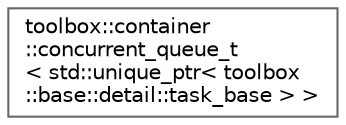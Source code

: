 digraph "Graphical Class Hierarchy"
{
 // LATEX_PDF_SIZE
  bgcolor="transparent";
  edge [fontname=Helvetica,fontsize=10,labelfontname=Helvetica,labelfontsize=10];
  node [fontname=Helvetica,fontsize=10,shape=box,height=0.2,width=0.4];
  rankdir="LR";
  Node0 [id="Node000000",label="toolbox::container\l::concurrent_queue_t\l\< std::unique_ptr\< toolbox\l::base::detail::task_base \> \>",height=0.2,width=0.4,color="grey40", fillcolor="white", style="filled",URL="$classtoolbox_1_1container_1_1concurrent__queue__t.html",tooltip=" "];
}
